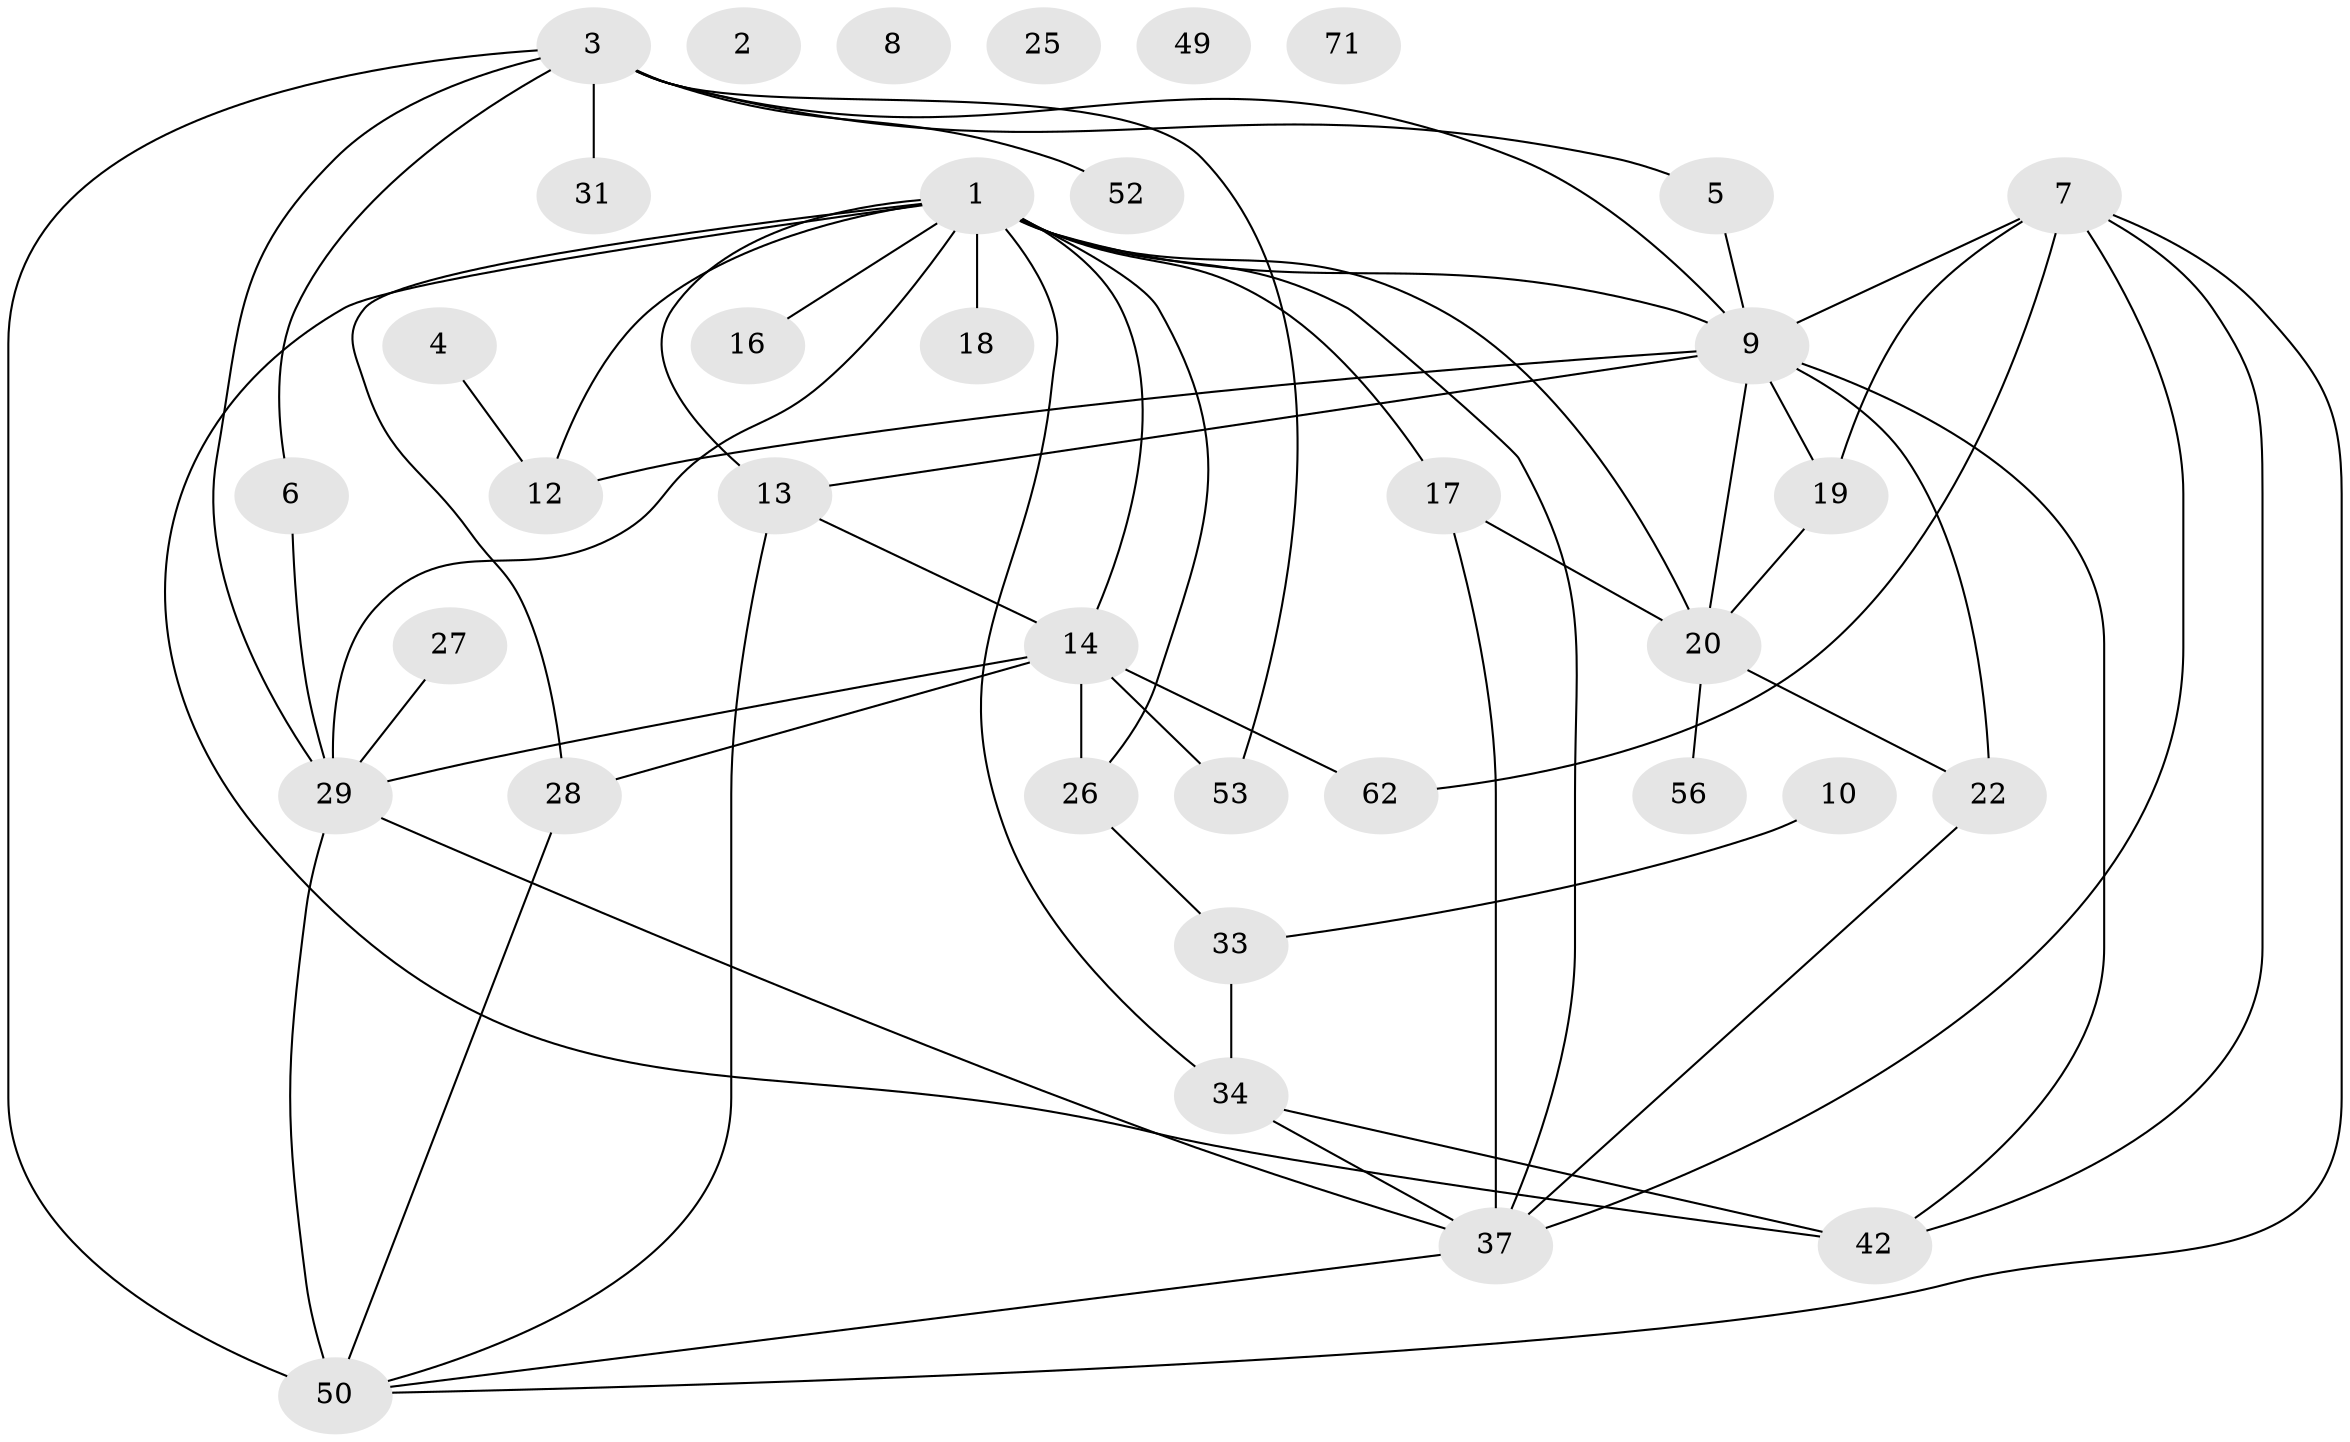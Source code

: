 // original degree distribution, {5: 0.09411764705882353, 0: 0.058823529411764705, 3: 0.23529411764705882, 1: 0.17647058823529413, 2: 0.24705882352941178, 6: 0.047058823529411764, 4: 0.12941176470588237, 7: 0.011764705882352941}
// Generated by graph-tools (version 1.1) at 2025/16/03/04/25 18:16:46]
// undirected, 36 vertices, 60 edges
graph export_dot {
graph [start="1"]
  node [color=gray90,style=filled];
  1 [super="+76+32+11+23"];
  2;
  3 [super="+35"];
  4;
  5;
  6;
  7 [super="+24"];
  8;
  9 [super="+77+36+30"];
  10 [super="+70"];
  12 [super="+38+78"];
  13 [super="+73+80"];
  14 [super="+15"];
  16;
  17;
  18 [super="+44"];
  19 [super="+21"];
  20 [super="+60"];
  22 [super="+57"];
  25;
  26 [super="+46+66"];
  27;
  28 [super="+43"];
  29 [super="+41+39"];
  31 [super="+84"];
  33;
  34 [super="+72+74"];
  37 [super="+40+69"];
  42 [super="+45"];
  49;
  50 [super="+68"];
  52;
  53 [super="+61+75"];
  56;
  62 [super="+83"];
  71;
  1 -- 17 [weight=2];
  1 -- 18;
  1 -- 13 [weight=2];
  1 -- 34 [weight=2];
  1 -- 9;
  1 -- 37;
  1 -- 42;
  1 -- 12;
  1 -- 16;
  1 -- 28 [weight=2];
  1 -- 26;
  1 -- 20;
  1 -- 14;
  1 -- 29;
  3 -- 31;
  3 -- 50 [weight=2];
  3 -- 5;
  3 -- 6;
  3 -- 9;
  3 -- 52;
  3 -- 53;
  3 -- 29;
  4 -- 12;
  5 -- 9;
  6 -- 29;
  7 -- 19;
  7 -- 37;
  7 -- 9;
  7 -- 42;
  7 -- 62;
  7 -- 50;
  9 -- 13;
  9 -- 12;
  9 -- 22;
  9 -- 19;
  9 -- 20;
  9 -- 42;
  10 -- 33;
  13 -- 50;
  13 -- 14;
  14 -- 29;
  14 -- 53;
  14 -- 62;
  14 -- 26;
  14 -- 28;
  17 -- 37;
  17 -- 20;
  19 -- 20;
  20 -- 22;
  20 -- 56;
  22 -- 37;
  26 -- 33;
  27 -- 29;
  28 -- 50;
  29 -- 37;
  29 -- 50;
  33 -- 34;
  34 -- 37;
  34 -- 42;
  37 -- 50;
}
